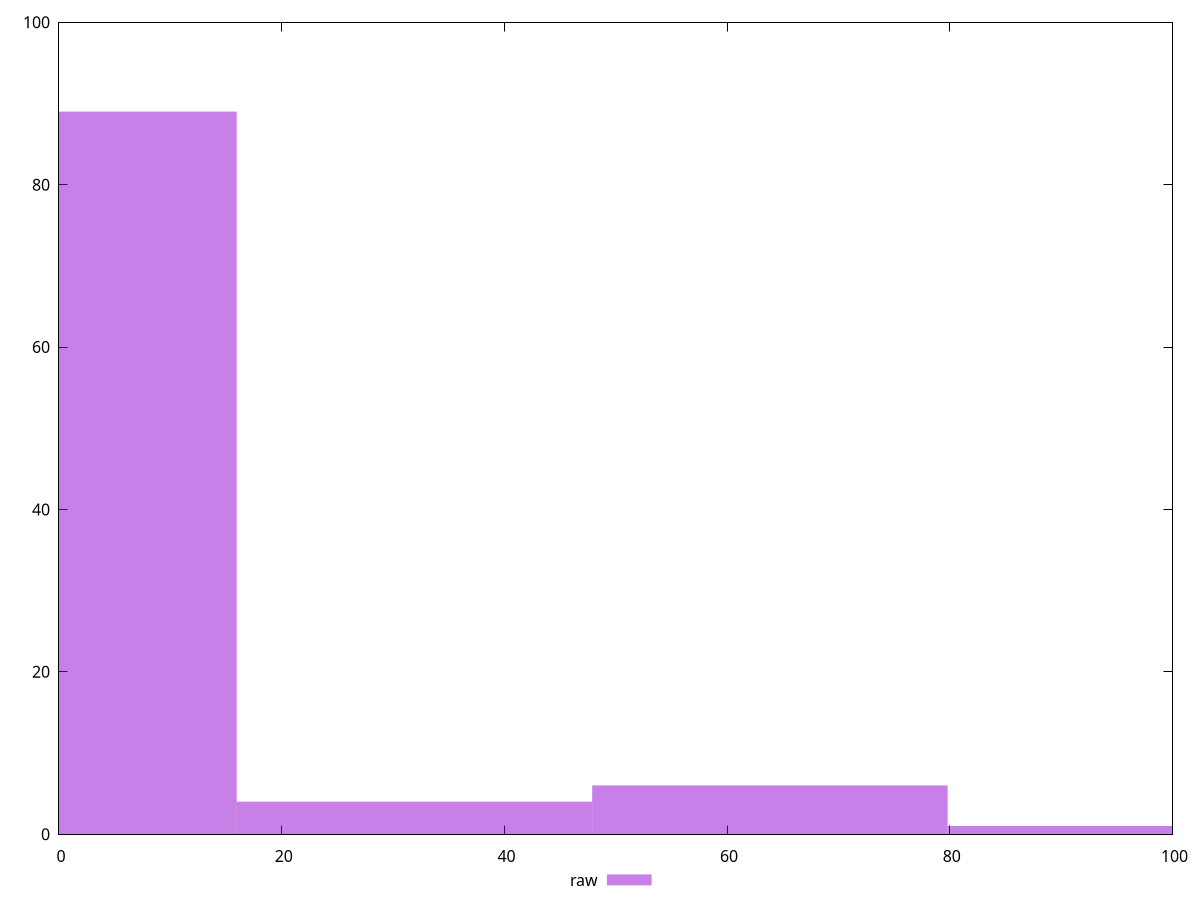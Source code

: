 reset

$raw <<EOF
95.76888933807867 1
0 89
63.845926225385774 6
31.922963112692887 4
EOF

set key outside below
set boxwidth 31.922963112692887
set xrange [0:100]
set yrange [0:100]
set trange [0:100]
set style fill transparent solid 0.5 noborder
set terminal svg size 640, 490 enhanced background rgb 'white'
set output "reports/report_00031_2021-02-24T23-18-18.084Z/unminified-javascript/samples/card/raw/histogram.svg"

plot $raw title "raw" with boxes

reset
